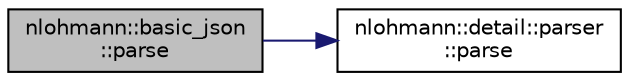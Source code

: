 digraph "nlohmann::basic_json::parse"
{
 // INTERACTIVE_SVG=YES
  edge [fontname="Helvetica",fontsize="10",labelfontname="Helvetica",labelfontsize="10"];
  node [fontname="Helvetica",fontsize="10",shape=record];
  rankdir="LR";
  Node417 [label="nlohmann::basic_json\l::parse",height=0.2,width=0.4,color="black", fillcolor="grey75", style="filled", fontcolor="black"];
  Node417 -> Node418 [color="midnightblue",fontsize="10",style="solid",fontname="Helvetica"];
  Node418 [label="nlohmann::detail::parser\l::parse",height=0.2,width=0.4,color="black", fillcolor="white", style="filled",URL="$classnlohmann_1_1detail_1_1parser.html#a14338d8f3174601c0b2b7ef28752ab17",tooltip="public parser interface "];
}

